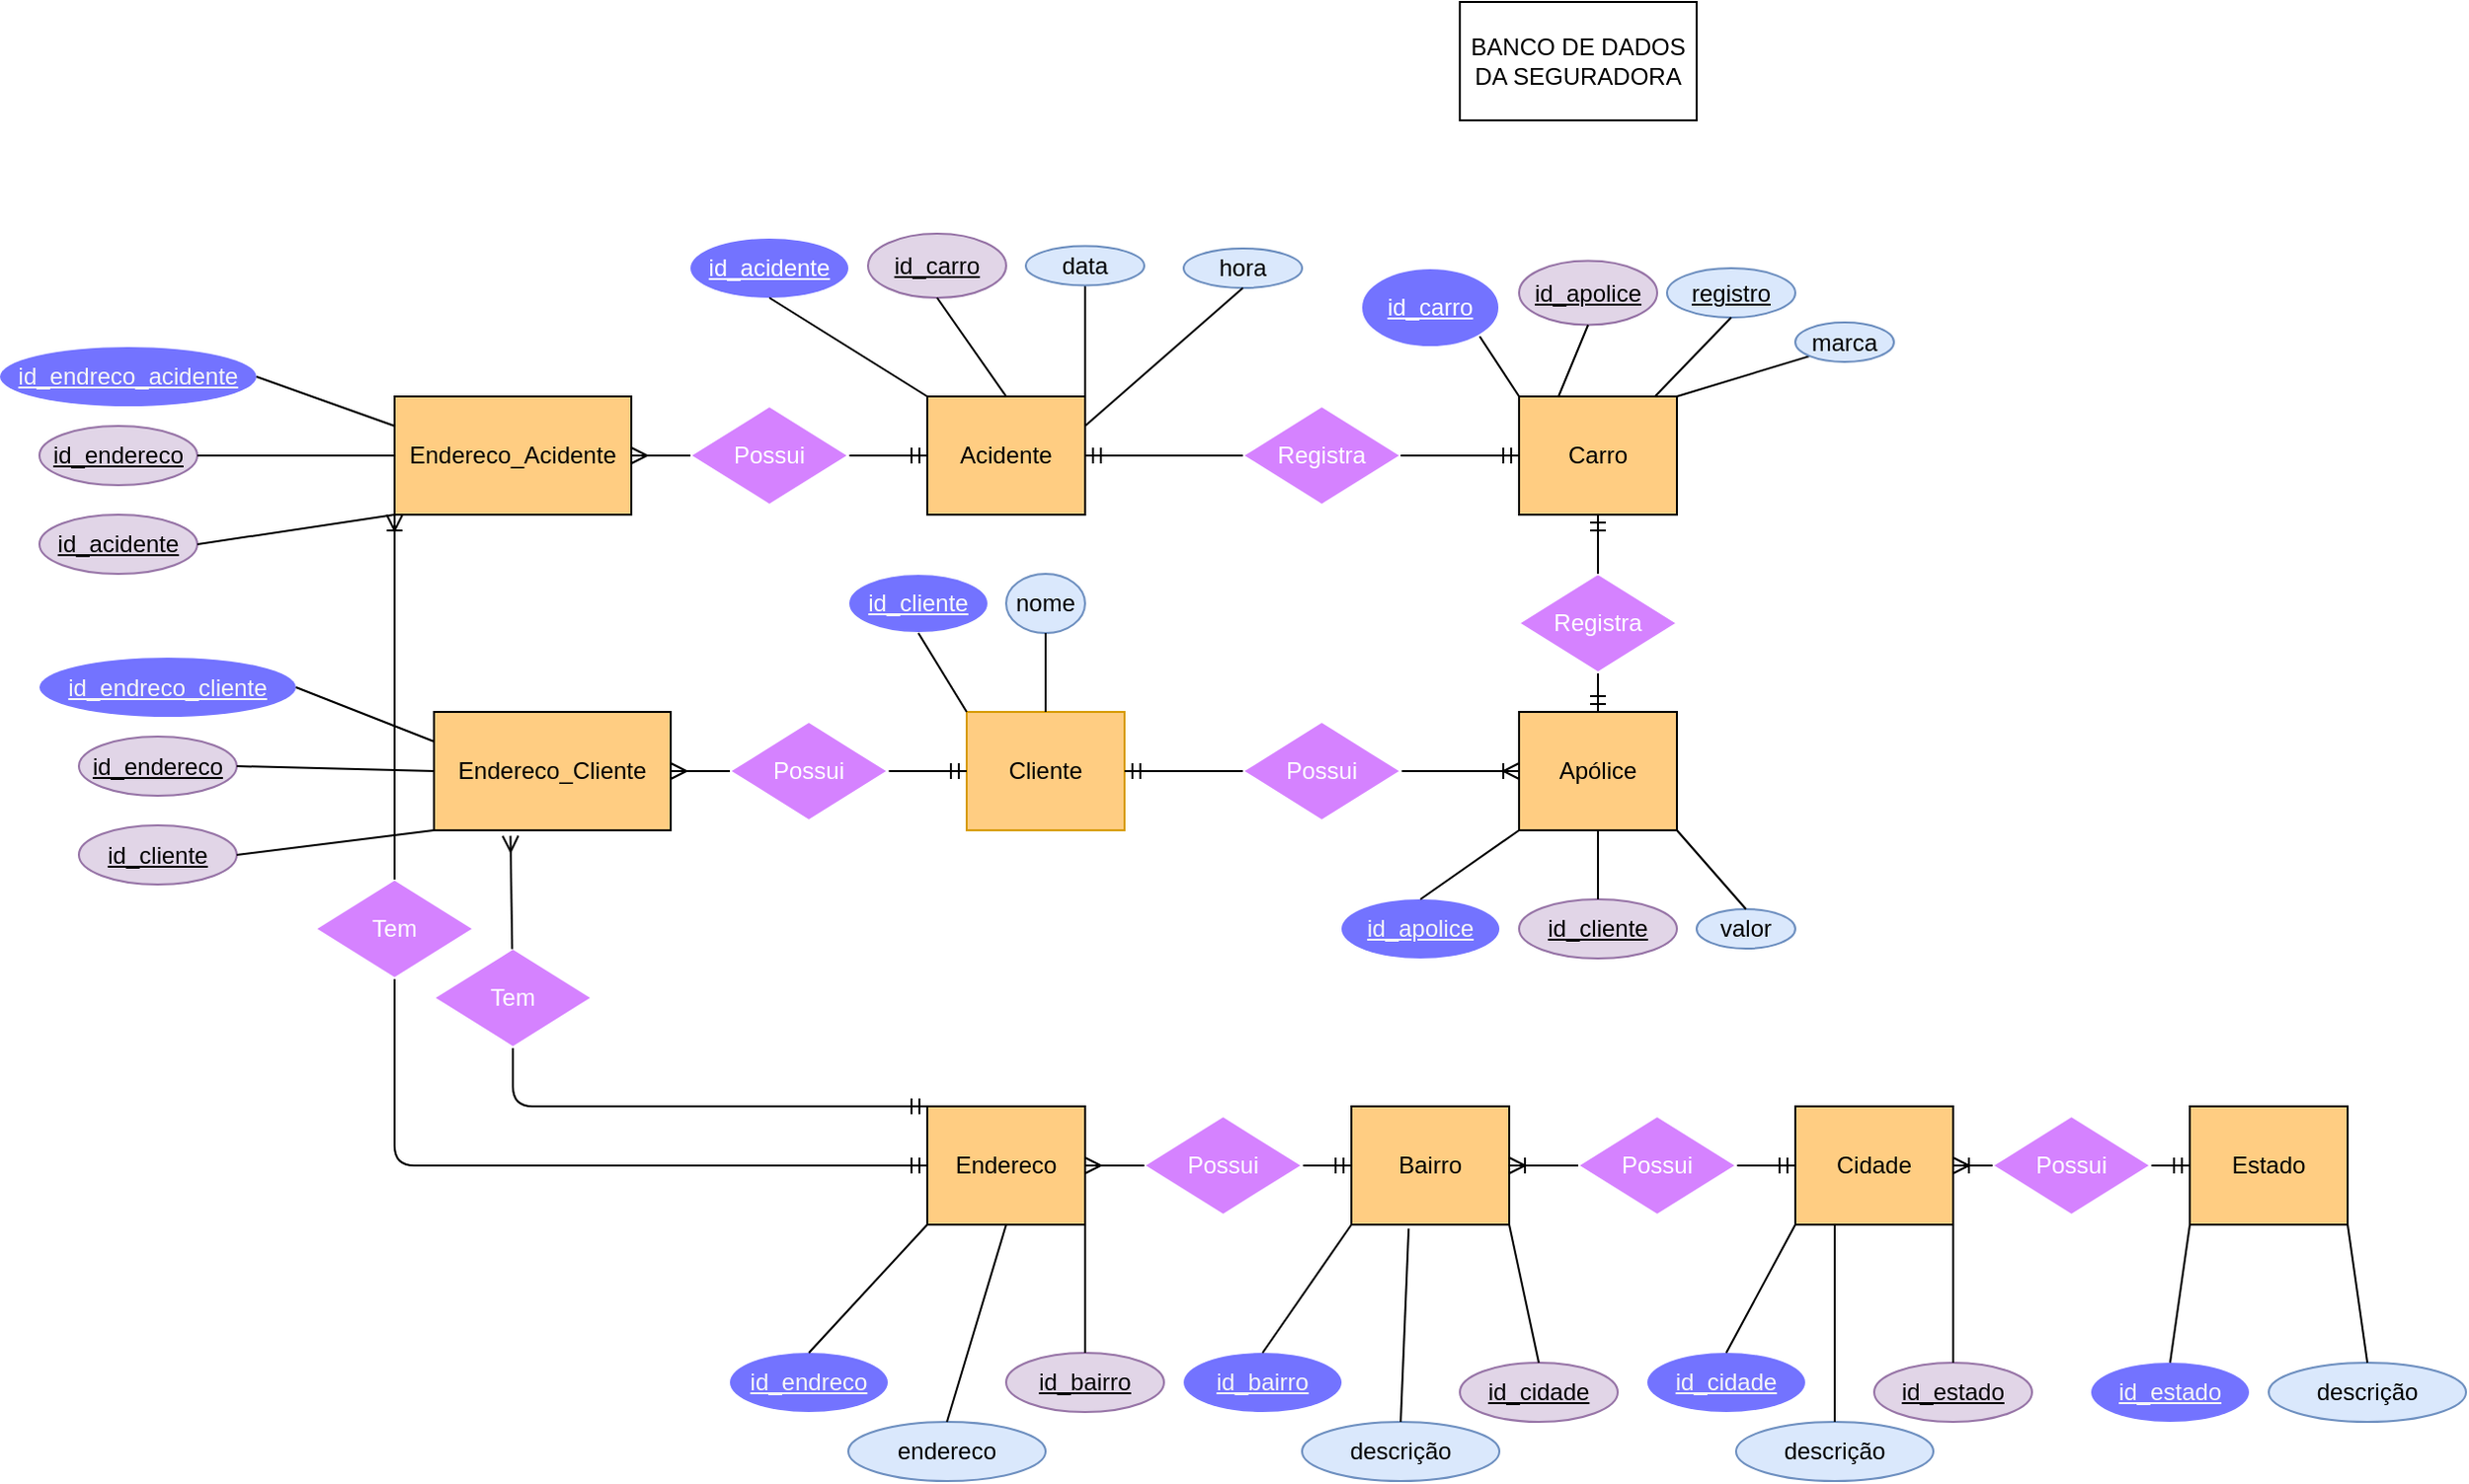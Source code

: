 <mxfile version="13.4.9" type="device"><diagram id="R2lEEEUBdFMjLlhIrx00" name="Page-1"><mxGraphModel dx="1796" dy="575" grid="1" gridSize="10" guides="1" tooltips="1" connect="1" arrows="1" fold="1" page="1" pageScale="1" pageWidth="850" pageHeight="1100" math="0" shadow="0" extFonts="Permanent Marker^https://fonts.googleapis.com/css?family=Permanent+Marker"><root><mxCell id="0"/><mxCell id="1" parent="0"/><mxCell id="2" value="BANCO DE DADOS DA SEGURADORA" style="whiteSpace=wrap;html=1;" parent="1" vertex="1"><mxGeometry x="330" width="120" height="60" as="geometry"/></mxCell><mxCell id="dViS6M4_GHYvO1jT6TUT-6" value="Cliente" style="rounded=0;whiteSpace=wrap;html=1;strokeColor=#d79b00;fillColor=#FFCD82;" parent="1" vertex="1"><mxGeometry x="80" y="360" width="80" height="60" as="geometry"/></mxCell><mxCell id="dViS6M4_GHYvO1jT6TUT-8" value="Carro" style="rounded=0;whiteSpace=wrap;html=1;fillColor=#FFCD82;" parent="1" vertex="1"><mxGeometry x="360" y="200" width="80" height="60" as="geometry"/></mxCell><mxCell id="dViS6M4_GHYvO1jT6TUT-9" value="Acidente" style="rounded=0;whiteSpace=wrap;html=1;fillColor=#FFCD82;" parent="1" vertex="1"><mxGeometry x="60" y="200" width="80" height="60" as="geometry"/></mxCell><mxCell id="dViS6M4_GHYvO1jT6TUT-10" value="Apólice" style="rounded=0;whiteSpace=wrap;html=1;fillColor=#FFCD82;" parent="1" vertex="1"><mxGeometry x="360" y="360" width="80" height="60" as="geometry"/></mxCell><mxCell id="dViS6M4_GHYvO1jT6TUT-26" value="" style="endArrow=none;html=1;exitX=0;exitY=0;exitDx=0;exitDy=0;entryX=1;entryY=1;entryDx=0;entryDy=0;" parent="1" source="dViS6M4_GHYvO1jT6TUT-8" target="dViS6M4_GHYvO1jT6TUT-30" edge="1"><mxGeometry width="50" height="50" relative="1" as="geometry"><mxPoint x="380" y="190" as="sourcePoint"/><mxPoint x="360" y="160" as="targetPoint"/></mxGeometry></mxCell><mxCell id="dViS6M4_GHYvO1jT6TUT-27" value="" style="endArrow=none;html=1;exitX=1;exitY=0;exitDx=0;exitDy=0;entryX=0;entryY=1;entryDx=0;entryDy=0;" parent="1" source="dViS6M4_GHYvO1jT6TUT-8" target="dViS6M4_GHYvO1jT6TUT-32" edge="1"><mxGeometry width="50" height="50" relative="1" as="geometry"><mxPoint x="410" y="180" as="sourcePoint"/><mxPoint x="400" y="160" as="targetPoint"/></mxGeometry></mxCell><mxCell id="dViS6M4_GHYvO1jT6TUT-30" value="id_carro" style="ellipse;whiteSpace=wrap;html=1;fontColor=#FFFFFF;strokeColor=#FFFFFF;fontStyle=4;strokeWidth=1;align=center;fillColor=#7373FF;" parent="1" vertex="1"><mxGeometry x="280" y="135" width="70" height="40" as="geometry"/></mxCell><mxCell id="dViS6M4_GHYvO1jT6TUT-32" value="marca" style="ellipse;whiteSpace=wrap;html=1;fillColor=#dae8fc;strokeColor=#6c8ebf;" parent="1" vertex="1"><mxGeometry x="500" y="162.5" width="50" height="20" as="geometry"/></mxCell><mxCell id="dViS6M4_GHYvO1jT6TUT-33" value="id_cliente" style="ellipse;whiteSpace=wrap;html=1;align=center;fontStyle=4;strokeColor=#FEFFFC;fontColor=#FAFAFA;fillColor=#7373FF;" parent="1" vertex="1"><mxGeometry x="20" y="290" width="71" height="30" as="geometry"/></mxCell><mxCell id="dViS6M4_GHYvO1jT6TUT-35" value="nome" style="ellipse;whiteSpace=wrap;html=1;strokeColor=#6c8ebf;fillColor=#dae8fc;" parent="1" vertex="1"><mxGeometry x="100" y="290" width="40" height="30" as="geometry"/></mxCell><mxCell id="dViS6M4_GHYvO1jT6TUT-36" value="" style="endArrow=none;html=1;entryX=0;entryY=0;entryDx=0;entryDy=0;exitX=0.5;exitY=1;exitDx=0;exitDy=0;" parent="1" source="dViS6M4_GHYvO1jT6TUT-33" target="dViS6M4_GHYvO1jT6TUT-6" edge="1"><mxGeometry width="50" height="50" relative="1" as="geometry"><mxPoint x="150" y="400" as="sourcePoint"/><mxPoint x="200" y="350" as="targetPoint"/></mxGeometry></mxCell><mxCell id="dViS6M4_GHYvO1jT6TUT-37" value="" style="endArrow=none;html=1;entryX=0.5;entryY=0;entryDx=0;entryDy=0;exitX=0.5;exitY=1;exitDx=0;exitDy=0;" parent="1" source="dViS6M4_GHYvO1jT6TUT-35" target="dViS6M4_GHYvO1jT6TUT-6" edge="1"><mxGeometry width="50" height="50" relative="1" as="geometry"><mxPoint x="160" y="180" as="sourcePoint"/><mxPoint x="160" y="200" as="targetPoint"/></mxGeometry></mxCell><mxCell id="dViS6M4_GHYvO1jT6TUT-39" value="id_acidente" style="ellipse;whiteSpace=wrap;html=1;fontColor=#FFFFFF;fontStyle=4;fillColor=#7373FF;strokeColor=none;" parent="1" vertex="1"><mxGeometry x="-60" y="120" width="80" height="30" as="geometry"/></mxCell><mxCell id="dViS6M4_GHYvO1jT6TUT-40" value="id_apolice" style="ellipse;whiteSpace=wrap;html=1;fontColor=#F7F7F7;fontStyle=4;fillColor=#7373FF;strokeColor=none;" parent="1" vertex="1"><mxGeometry x="270" y="455" width="80" height="30" as="geometry"/></mxCell><mxCell id="dViS6M4_GHYvO1jT6TUT-41" value="valor" style="ellipse;whiteSpace=wrap;html=1;fillColor=#dae8fc;strokeColor=#6c8ebf;" parent="1" vertex="1"><mxGeometry x="450" y="460" width="50" height="20" as="geometry"/></mxCell><mxCell id="dViS6M4_GHYvO1jT6TUT-45" value="" style="endArrow=none;html=1;entryX=0.5;entryY=1;entryDx=0;entryDy=0;exitX=0;exitY=0;exitDx=0;exitDy=0;" parent="1" source="dViS6M4_GHYvO1jT6TUT-9" target="dViS6M4_GHYvO1jT6TUT-39" edge="1"><mxGeometry width="50" height="50" relative="1" as="geometry"><mxPoint x="610" y="200" as="sourcePoint"/><mxPoint x="660" y="150" as="targetPoint"/></mxGeometry></mxCell><mxCell id="dViS6M4_GHYvO1jT6TUT-55" value="" style="endArrow=none;html=1;exitX=0.5;exitY=0;exitDx=0;exitDy=0;entryX=1;entryY=1;entryDx=0;entryDy=0;" parent="1" source="dViS6M4_GHYvO1jT6TUT-41" target="dViS6M4_GHYvO1jT6TUT-10" edge="1"><mxGeometry width="50" height="50" relative="1" as="geometry"><mxPoint x="320" y="392.5" as="sourcePoint"/><mxPoint x="350" y="400" as="targetPoint"/></mxGeometry></mxCell><mxCell id="dViS6M4_GHYvO1jT6TUT-56" value="" style="endArrow=none;html=1;exitX=0.5;exitY=0;exitDx=0;exitDy=0;entryX=0;entryY=1;entryDx=0;entryDy=0;" parent="1" source="dViS6M4_GHYvO1jT6TUT-40" target="dViS6M4_GHYvO1jT6TUT-10" edge="1"><mxGeometry width="50" height="50" relative="1" as="geometry"><mxPoint x="330" y="395" as="sourcePoint"/><mxPoint x="370" y="400" as="targetPoint"/></mxGeometry></mxCell><mxCell id="dViS6M4_GHYvO1jT6TUT-58" style="edgeStyle=orthogonalEdgeStyle;rounded=0;orthogonalLoop=1;jettySize=auto;html=1;exitX=0.5;exitY=1;exitDx=0;exitDy=0;" parent="1" source="dViS6M4_GHYvO1jT6TUT-6" target="dViS6M4_GHYvO1jT6TUT-6" edge="1"><mxGeometry relative="1" as="geometry"/></mxCell><mxCell id="dViS6M4_GHYvO1jT6TUT-92" value="" style="endArrow=none;html=1;rounded=0;exitX=1;exitY=0;exitDx=0;exitDy=0;entryX=0.5;entryY=1;entryDx=0;entryDy=0;" parent="1" source="dViS6M4_GHYvO1jT6TUT-9" target="_7cLf8zHAJdPr6yuYtIL-32" edge="1"><mxGeometry relative="1" as="geometry"><mxPoint x="650" y="210" as="sourcePoint"/><mxPoint x="710" y="160" as="targetPoint"/></mxGeometry></mxCell><mxCell id="dViS6M4_GHYvO1jT6TUT-104" style="edgeStyle=orthogonalEdgeStyle;rounded=0;orthogonalLoop=1;jettySize=auto;html=1;exitX=0.5;exitY=1;exitDx=0;exitDy=0;" parent="1" edge="1"><mxGeometry relative="1" as="geometry"><mxPoint x="280" y="230" as="sourcePoint"/><mxPoint x="280" y="230" as="targetPoint"/></mxGeometry></mxCell><mxCell id="dViS6M4_GHYvO1jT6TUT-115" value="" style="fontSize=12;html=1;endArrow=ERmandOne;startArrow=none;strokeColor=#000000;exitX=0.5;exitY=1;exitDx=0;exitDy=0;endFill=0;startFill=0;" parent="1" source="_7cLf8zHAJdPr6yuYtIL-47" edge="1"><mxGeometry width="100" height="100" relative="1" as="geometry"><mxPoint x="399.66" y="300" as="sourcePoint"/><mxPoint x="400" y="360" as="targetPoint"/></mxGeometry></mxCell><mxCell id="EmHSTRKjR6Z4QCCMzrPp-5" value="" style="edgeStyle=orthogonalEdgeStyle;fontSize=12;html=1;endArrow=ERoneToMany;startArrow=none;entryX=0;entryY=0.5;entryDx=0;entryDy=0;exitX=1;exitY=0.5;exitDx=0;exitDy=0;endFill=0;startFill=0;" parent="1" source="_7cLf8zHAJdPr6yuYtIL-45" target="dViS6M4_GHYvO1jT6TUT-10" edge="1"><mxGeometry width="100" height="100" relative="1" as="geometry"><mxPoint x="150" y="290" as="sourcePoint"/><mxPoint x="230" y="410" as="targetPoint"/><Array as="points"/></mxGeometry></mxCell><mxCell id="_7cLf8zHAJdPr6yuYtIL-2" value="registro" style="ellipse;whiteSpace=wrap;html=1;fontStyle=4;fillColor=#dae8fc;strokeColor=#6c8ebf;" parent="1" vertex="1"><mxGeometry x="435" y="135" width="65" height="25" as="geometry"/></mxCell><mxCell id="_7cLf8zHAJdPr6yuYtIL-3" value="" style="endArrow=none;html=1;entryX=0.5;entryY=1;entryDx=0;entryDy=0;" parent="1" source="dViS6M4_GHYvO1jT6TUT-8" target="_7cLf8zHAJdPr6yuYtIL-2" edge="1"><mxGeometry width="50" height="50" relative="1" as="geometry"><mxPoint x="410" y="210" as="sourcePoint"/><mxPoint x="410" y="170" as="targetPoint"/></mxGeometry></mxCell><mxCell id="_7cLf8zHAJdPr6yuYtIL-30" value="hora" style="ellipse;whiteSpace=wrap;html=1;strokeColor=#6c8ebf;fillColor=#dae8fc;" parent="1" vertex="1"><mxGeometry x="190" y="125" width="60" height="20" as="geometry"/></mxCell><mxCell id="_7cLf8zHAJdPr6yuYtIL-31" value="" style="endArrow=none;html=1;rounded=0;exitX=1;exitY=0.25;exitDx=0;exitDy=0;entryX=0.5;entryY=1;entryDx=0;entryDy=0;" parent="1" source="dViS6M4_GHYvO1jT6TUT-9" target="_7cLf8zHAJdPr6yuYtIL-30" edge="1"><mxGeometry relative="1" as="geometry"><mxPoint x="650" y="210" as="sourcePoint"/><mxPoint x="650" y="170" as="targetPoint"/></mxGeometry></mxCell><mxCell id="_7cLf8zHAJdPr6yuYtIL-32" value="data" style="ellipse;whiteSpace=wrap;html=1;strokeColor=#6c8ebf;fillColor=#dae8fc;" parent="1" vertex="1"><mxGeometry x="110" y="123.75" width="60" height="20" as="geometry"/></mxCell><mxCell id="_7cLf8zHAJdPr6yuYtIL-41" value="&lt;font color=&quot;#ffffff&quot;&gt;Registra&lt;/font&gt;" style="rhombus;whiteSpace=wrap;html=1;strokeColor=#FFFFFF;strokeWidth=1;align=center;fillColor=#D582FF;" parent="1" vertex="1"><mxGeometry x="220" y="205" width="80" height="50" as="geometry"/></mxCell><mxCell id="_7cLf8zHAJdPr6yuYtIL-45" value="&lt;font color=&quot;#ffffff&quot;&gt;Possui&lt;/font&gt;" style="rhombus;whiteSpace=wrap;html=1;strokeColor=#FFFFFF;strokeWidth=1;align=center;fillColor=#D582FF;" parent="1" vertex="1"><mxGeometry x="220" y="365" width="80" height="50" as="geometry"/></mxCell><mxCell id="_7cLf8zHAJdPr6yuYtIL-46" value="" style="edgeStyle=orthogonalEdgeStyle;fontSize=12;html=1;endArrow=none;startArrow=ERmandOne;entryX=0;entryY=0.5;entryDx=0;entryDy=0;exitX=1;exitY=0.5;exitDx=0;exitDy=0;endFill=0;" parent="1" source="dViS6M4_GHYvO1jT6TUT-6" target="_7cLf8zHAJdPr6yuYtIL-45" edge="1"><mxGeometry width="100" height="100" relative="1" as="geometry"><mxPoint x="160" y="260" as="sourcePoint"/><mxPoint x="360" y="390" as="targetPoint"/><Array as="points"/></mxGeometry></mxCell><mxCell id="_7cLf8zHAJdPr6yuYtIL-47" value="&lt;font color=&quot;#ffffff&quot;&gt;Registra&lt;/font&gt;" style="rhombus;whiteSpace=wrap;html=1;strokeColor=#FFFFFF;strokeWidth=1;align=center;fillColor=#D582FF;" parent="1" vertex="1"><mxGeometry x="360" y="290" width="80" height="50" as="geometry"/></mxCell><mxCell id="_7cLf8zHAJdPr6yuYtIL-50" value="" style="fontSize=12;html=1;endArrow=none;startArrow=ERmandOne;strokeColor=#000000;exitX=0.5;exitY=1;exitDx=0;exitDy=0;endFill=0;" parent="1" source="dViS6M4_GHYvO1jT6TUT-8" target="_7cLf8zHAJdPr6yuYtIL-47" edge="1"><mxGeometry width="100" height="100" relative="1" as="geometry"><mxPoint x="400" y="260" as="sourcePoint"/><mxPoint x="400" y="360" as="targetPoint"/></mxGeometry></mxCell><mxCell id="_7cLf8zHAJdPr6yuYtIL-51" value="id_cliente" style="ellipse;whiteSpace=wrap;html=1;fontStyle=4;strokeColor=#9673a6;fillColor=#e1d5e7;" parent="1" vertex="1"><mxGeometry x="360" y="455" width="80" height="30" as="geometry"/></mxCell><mxCell id="_7cLf8zHAJdPr6yuYtIL-52" value="" style="endArrow=none;html=1;exitX=0.5;exitY=0;exitDx=0;exitDy=0;entryX=0.5;entryY=1;entryDx=0;entryDy=0;" parent="1" source="_7cLf8zHAJdPr6yuYtIL-51" target="dViS6M4_GHYvO1jT6TUT-10" edge="1"><mxGeometry width="50" height="50" relative="1" as="geometry"><mxPoint x="320" y="465" as="sourcePoint"/><mxPoint x="370" y="430" as="targetPoint"/></mxGeometry></mxCell><mxCell id="_7cLf8zHAJdPr6yuYtIL-64" value="id_apolice" style="ellipse;whiteSpace=wrap;html=1;strokeColor=#9673a6;fontStyle=4;strokeWidth=1;align=center;fillColor=#e1d5e7;" parent="1" vertex="1"><mxGeometry x="360" y="131.25" width="70" height="32.5" as="geometry"/></mxCell><mxCell id="_7cLf8zHAJdPr6yuYtIL-65" value="" style="endArrow=none;html=1;exitX=0.25;exitY=0;exitDx=0;exitDy=0;entryX=0.5;entryY=1;entryDx=0;entryDy=0;" parent="1" source="dViS6M4_GHYvO1jT6TUT-8" target="_7cLf8zHAJdPr6yuYtIL-64" edge="1"><mxGeometry width="50" height="50" relative="1" as="geometry"><mxPoint x="370" y="210" as="sourcePoint"/><mxPoint x="320" y="190" as="targetPoint"/></mxGeometry></mxCell><mxCell id="_7cLf8zHAJdPr6yuYtIL-67" value="id_carro" style="ellipse;whiteSpace=wrap;html=1;strokeColor=#9673a6;fontStyle=4;strokeWidth=1;align=center;fillColor=#e1d5e7;" parent="1" vertex="1"><mxGeometry x="30" y="117.5" width="70" height="32.5" as="geometry"/></mxCell><mxCell id="_7cLf8zHAJdPr6yuYtIL-68" value="" style="endArrow=none;html=1;rounded=0;exitX=0.5;exitY=0;exitDx=0;exitDy=0;entryX=0.5;entryY=1;entryDx=0;entryDy=0;" parent="1" source="dViS6M4_GHYvO1jT6TUT-9" target="_7cLf8zHAJdPr6yuYtIL-67" edge="1"><mxGeometry relative="1" as="geometry"><mxPoint x="670" y="210" as="sourcePoint"/><mxPoint x="710" y="140" as="targetPoint"/></mxGeometry></mxCell><mxCell id="_7cLf8zHAJdPr6yuYtIL-69" value="Cidade" style="rounded=0;whiteSpace=wrap;html=1;fillColor=#FFCD82;" parent="1" vertex="1"><mxGeometry x="500" y="560" width="80" height="60" as="geometry"/></mxCell><mxCell id="_7cLf8zHAJdPr6yuYtIL-70" value="Bairro" style="rounded=0;whiteSpace=wrap;html=1;fillColor=#FFCD82;" parent="1" vertex="1"><mxGeometry x="275" y="560" width="80" height="60" as="geometry"/></mxCell><mxCell id="_7cLf8zHAJdPr6yuYtIL-71" value="Estado" style="rounded=0;whiteSpace=wrap;html=1;fillColor=#FFCD82;" parent="1" vertex="1"><mxGeometry x="700" y="560" width="80" height="60" as="geometry"/></mxCell><mxCell id="_7cLf8zHAJdPr6yuYtIL-73" value="" style="fontSize=12;html=1;endArrow=none;startArrow=ERmandOne;strokeColor=#000000;exitX=0;exitY=0.5;exitDx=0;exitDy=0;endFill=0;entryX=1;entryY=0.5;entryDx=0;entryDy=0;" parent="1" source="dViS6M4_GHYvO1jT6TUT-8" target="_7cLf8zHAJdPr6yuYtIL-41" edge="1"><mxGeometry width="100" height="100" relative="1" as="geometry"><mxPoint x="410" y="270" as="sourcePoint"/><mxPoint x="410" y="300" as="targetPoint"/></mxGeometry></mxCell><mxCell id="_7cLf8zHAJdPr6yuYtIL-74" value="" style="edgeStyle=orthogonalEdgeStyle;fontSize=12;html=1;endArrow=none;startArrow=ERmandOne;entryX=0;entryY=0.5;entryDx=0;entryDy=0;exitX=1;exitY=0.5;exitDx=0;exitDy=0;endFill=0;" parent="1" source="dViS6M4_GHYvO1jT6TUT-9" target="_7cLf8zHAJdPr6yuYtIL-41" edge="1"><mxGeometry width="100" height="100" relative="1" as="geometry"><mxPoint x="150" y="229.5" as="sourcePoint"/><mxPoint x="210" y="229.5" as="targetPoint"/><Array as="points"/></mxGeometry></mxCell><mxCell id="_7cLf8zHAJdPr6yuYtIL-75" value="Endereco" style="rounded=0;whiteSpace=wrap;html=1;fillColor=#FFCD82;" parent="1" vertex="1"><mxGeometry x="60" y="560" width="80" height="60" as="geometry"/></mxCell><mxCell id="_7cLf8zHAJdPr6yuYtIL-77" value="" style="edgeStyle=orthogonalEdgeStyle;fontSize=12;html=1;endArrow=ERmandOne;startArrow=none;entryX=0;entryY=0.5;entryDx=0;entryDy=0;exitX=1;exitY=0.5;exitDx=0;exitDy=0;endFill=0;startFill=0;" parent="1" source="_7cLf8zHAJdPr6yuYtIL-78" target="_7cLf8zHAJdPr6yuYtIL-70" edge="1"><mxGeometry width="100" height="100" relative="1" as="geometry"><mxPoint x="100" y="425" as="sourcePoint"/><mxPoint x="310" y="525" as="targetPoint"/><Array as="points"/></mxGeometry></mxCell><mxCell id="_7cLf8zHAJdPr6yuYtIL-78" value="&lt;font color=&quot;#ffffff&quot;&gt;Possui&lt;/font&gt;" style="rhombus;whiteSpace=wrap;html=1;strokeColor=#FFFFFF;strokeWidth=1;align=center;fillColor=#D582FF;" parent="1" vertex="1"><mxGeometry x="170" y="565" width="80" height="50" as="geometry"/></mxCell><mxCell id="_7cLf8zHAJdPr6yuYtIL-79" value="" style="edgeStyle=orthogonalEdgeStyle;fontSize=12;html=1;endArrow=none;startArrow=ERmany;entryX=0;entryY=0.5;entryDx=0;entryDy=0;exitX=1;exitY=0.5;exitDx=0;exitDy=0;endFill=0;startFill=0;" parent="1" source="_7cLf8zHAJdPr6yuYtIL-75" target="_7cLf8zHAJdPr6yuYtIL-78" edge="1"><mxGeometry width="100" height="100" relative="1" as="geometry"><mxPoint x="110" y="525" as="sourcePoint"/><mxPoint x="310" y="525" as="targetPoint"/><Array as="points"/></mxGeometry></mxCell><mxCell id="_7cLf8zHAJdPr6yuYtIL-80" value="" style="edgeStyle=orthogonalEdgeStyle;fontSize=12;html=1;endArrow=ERmandOne;startArrow=none;entryX=0;entryY=0.5;entryDx=0;entryDy=0;exitX=1;exitY=0.5;exitDx=0;exitDy=0;endFill=0;startFill=0;" parent="1" source="_7cLf8zHAJdPr6yuYtIL-81" target="_7cLf8zHAJdPr6yuYtIL-69" edge="1"><mxGeometry width="100" height="100" relative="1" as="geometry"><mxPoint x="310" y="425" as="sourcePoint"/><mxPoint x="485" y="590" as="targetPoint"/><Array as="points"/></mxGeometry></mxCell><mxCell id="_7cLf8zHAJdPr6yuYtIL-81" value="&lt;font color=&quot;#ffffff&quot;&gt;Possui&lt;/font&gt;" style="rhombus;whiteSpace=wrap;html=1;strokeColor=#FFFFFF;strokeWidth=1;align=center;fillColor=#D582FF;" parent="1" vertex="1"><mxGeometry x="390" y="565" width="80" height="50" as="geometry"/></mxCell><mxCell id="_7cLf8zHAJdPr6yuYtIL-82" value="" style="edgeStyle=orthogonalEdgeStyle;fontSize=12;html=1;endArrow=none;startArrow=ERoneToMany;entryX=0;entryY=0.5;entryDx=0;entryDy=0;endFill=0;exitX=1;exitY=0.5;exitDx=0;exitDy=0;startFill=0;" parent="1" source="_7cLf8zHAJdPr6yuYtIL-70" target="_7cLf8zHAJdPr6yuYtIL-81" edge="1"><mxGeometry width="100" height="100" relative="1" as="geometry"><mxPoint x="350" y="590" as="sourcePoint"/><mxPoint x="520" y="525" as="targetPoint"/><Array as="points"/></mxGeometry></mxCell><mxCell id="_7cLf8zHAJdPr6yuYtIL-83" value="" style="edgeStyle=orthogonalEdgeStyle;fontSize=12;html=1;endArrow=ERmandOne;startArrow=none;entryX=0;entryY=0.5;entryDx=0;entryDy=0;exitX=1;exitY=0.5;exitDx=0;exitDy=0;endFill=0;startFill=0;" parent="1" source="_7cLf8zHAJdPr6yuYtIL-84" target="_7cLf8zHAJdPr6yuYtIL-71" edge="1"><mxGeometry width="100" height="100" relative="1" as="geometry"><mxPoint x="530" y="345" as="sourcePoint"/><mxPoint x="705" y="510" as="targetPoint"/><Array as="points"/></mxGeometry></mxCell><mxCell id="_7cLf8zHAJdPr6yuYtIL-84" value="&lt;font color=&quot;#ffffff&quot;&gt;Possui&lt;/font&gt;" style="rhombus;whiteSpace=wrap;html=1;strokeColor=#FFFFFF;strokeWidth=1;align=center;fillColor=#D582FF;" parent="1" vertex="1"><mxGeometry x="600" y="565" width="80" height="50" as="geometry"/></mxCell><mxCell id="_7cLf8zHAJdPr6yuYtIL-85" value="" style="edgeStyle=orthogonalEdgeStyle;fontSize=12;html=1;endArrow=none;startArrow=ERoneToMany;entryX=0;entryY=0.5;entryDx=0;entryDy=0;exitX=1;exitY=0.5;exitDx=0;exitDy=0;endFill=0;startFill=0;" parent="1" source="_7cLf8zHAJdPr6yuYtIL-69" target="_7cLf8zHAJdPr6yuYtIL-84" edge="1"><mxGeometry width="100" height="100" relative="1" as="geometry"><mxPoint x="570" y="510" as="sourcePoint"/><mxPoint x="740" y="445" as="targetPoint"/><Array as="points"/></mxGeometry></mxCell><mxCell id="_7cLf8zHAJdPr6yuYtIL-86" value="id_endreco" style="ellipse;whiteSpace=wrap;html=1;fontColor=#F7F7F7;fontStyle=4;fillColor=#7373FF;strokeColor=none;" parent="1" vertex="1"><mxGeometry x="-40" y="685" width="80" height="30" as="geometry"/></mxCell><mxCell id="_7cLf8zHAJdPr6yuYtIL-87" value="" style="endArrow=none;html=1;exitX=0.5;exitY=0;exitDx=0;exitDy=0;entryX=0;entryY=1;entryDx=0;entryDy=0;" parent="1" source="_7cLf8zHAJdPr6yuYtIL-86" target="_7cLf8zHAJdPr6yuYtIL-75" edge="1"><mxGeometry width="50" height="50" relative="1" as="geometry"><mxPoint x="80" y="605" as="sourcePoint"/><mxPoint x="110" y="630" as="targetPoint"/></mxGeometry></mxCell><mxCell id="_7cLf8zHAJdPr6yuYtIL-88" value="id_estado" style="ellipse;whiteSpace=wrap;html=1;fontColor=#F7F7F7;fontStyle=4;fillColor=#7373FF;strokeColor=none;" parent="1" vertex="1"><mxGeometry x="650" y="690" width="80" height="30" as="geometry"/></mxCell><mxCell id="_7cLf8zHAJdPr6yuYtIL-89" value="" style="endArrow=none;html=1;exitX=0.5;exitY=0;exitDx=0;exitDy=0;entryX=0;entryY=1;entryDx=0;entryDy=0;" parent="1" source="_7cLf8zHAJdPr6yuYtIL-88" target="_7cLf8zHAJdPr6yuYtIL-71" edge="1"><mxGeometry width="50" height="50" relative="1" as="geometry"><mxPoint x="710" y="615" as="sourcePoint"/><mxPoint x="740" y="640" as="targetPoint"/></mxGeometry></mxCell><mxCell id="_7cLf8zHAJdPr6yuYtIL-90" value="id_cidade" style="ellipse;whiteSpace=wrap;html=1;fontColor=#F7F7F7;fontStyle=4;fillColor=#7373FF;strokeColor=none;" parent="1" vertex="1"><mxGeometry x="425" y="685" width="80" height="30" as="geometry"/></mxCell><mxCell id="_7cLf8zHAJdPr6yuYtIL-91" value="" style="endArrow=none;html=1;exitX=0.5;exitY=0;exitDx=0;exitDy=0;entryX=0;entryY=1;entryDx=0;entryDy=0;" parent="1" source="_7cLf8zHAJdPr6yuYtIL-90" target="_7cLf8zHAJdPr6yuYtIL-69" edge="1"><mxGeometry width="50" height="50" relative="1" as="geometry"><mxPoint x="100" y="625" as="sourcePoint"/><mxPoint x="130" y="650" as="targetPoint"/></mxGeometry></mxCell><mxCell id="_7cLf8zHAJdPr6yuYtIL-92" value="id_bairro" style="ellipse;whiteSpace=wrap;html=1;fontColor=#F7F7F7;fontStyle=4;fillColor=#7373FF;strokeColor=none;" parent="1" vertex="1"><mxGeometry x="190" y="685" width="80" height="30" as="geometry"/></mxCell><mxCell id="_7cLf8zHAJdPr6yuYtIL-93" value="" style="endArrow=none;html=1;exitX=0.5;exitY=0;exitDx=0;exitDy=0;entryX=0;entryY=1;entryDx=0;entryDy=0;" parent="1" source="_7cLf8zHAJdPr6yuYtIL-92" target="_7cLf8zHAJdPr6yuYtIL-70" edge="1"><mxGeometry width="50" height="50" relative="1" as="geometry"><mxPoint x="110" y="635" as="sourcePoint"/><mxPoint x="140" y="660" as="targetPoint"/></mxGeometry></mxCell><mxCell id="_7cLf8zHAJdPr6yuYtIL-94" value="id_estado" style="ellipse;whiteSpace=wrap;html=1;fontStyle=4;strokeColor=#9673a6;fillColor=#e1d5e7;" parent="1" vertex="1"><mxGeometry x="540" y="690" width="80" height="30" as="geometry"/></mxCell><mxCell id="_7cLf8zHAJdPr6yuYtIL-95" value="" style="endArrow=none;html=1;exitX=0.5;exitY=0;exitDx=0;exitDy=0;entryX=1;entryY=1;entryDx=0;entryDy=0;" parent="1" source="_7cLf8zHAJdPr6yuYtIL-94" target="_7cLf8zHAJdPr6yuYtIL-69" edge="1"><mxGeometry width="50" height="50" relative="1" as="geometry"><mxPoint x="480" y="705" as="sourcePoint"/><mxPoint x="560" y="660" as="targetPoint"/></mxGeometry></mxCell><mxCell id="_7cLf8zHAJdPr6yuYtIL-96" value="descrição" style="ellipse;whiteSpace=wrap;html=1;fillColor=#dae8fc;strokeColor=#6c8ebf;" parent="1" vertex="1"><mxGeometry x="740" y="690" width="100" height="30" as="geometry"/></mxCell><mxCell id="_7cLf8zHAJdPr6yuYtIL-97" value="" style="endArrow=none;html=1;exitX=0.5;exitY=0;exitDx=0;exitDy=0;entryX=1;entryY=1;entryDx=0;entryDy=0;" parent="1" source="_7cLf8zHAJdPr6yuYtIL-96" target="_7cLf8zHAJdPr6yuYtIL-71" edge="1"><mxGeometry width="50" height="50" relative="1" as="geometry"><mxPoint x="600" y="622.5" as="sourcePoint"/><mxPoint x="720" y="650" as="targetPoint"/></mxGeometry></mxCell><mxCell id="_7cLf8zHAJdPr6yuYtIL-98" value="id_bairro" style="ellipse;whiteSpace=wrap;html=1;fontStyle=4;strokeColor=#9673a6;fillColor=#e1d5e7;" parent="1" vertex="1"><mxGeometry x="100" y="685" width="80" height="30" as="geometry"/></mxCell><mxCell id="_7cLf8zHAJdPr6yuYtIL-99" value="" style="endArrow=none;html=1;exitX=0.5;exitY=0;exitDx=0;exitDy=0;entryX=1;entryY=1;entryDx=0;entryDy=0;" parent="1" source="_7cLf8zHAJdPr6yuYtIL-98" target="_7cLf8zHAJdPr6yuYtIL-75" edge="1"><mxGeometry width="50" height="50" relative="1" as="geometry"><mxPoint x="20" y="705" as="sourcePoint"/><mxPoint x="60" y="620" as="targetPoint"/></mxGeometry></mxCell><mxCell id="_7cLf8zHAJdPr6yuYtIL-100" value="id_cidade" style="ellipse;whiteSpace=wrap;html=1;fontStyle=4;strokeColor=#9673a6;fillColor=#e1d5e7;" parent="1" vertex="1"><mxGeometry x="330" y="690" width="80" height="30" as="geometry"/></mxCell><mxCell id="_7cLf8zHAJdPr6yuYtIL-101" value="" style="endArrow=none;html=1;exitX=0.5;exitY=0;exitDx=0;exitDy=0;entryX=1;entryY=1;entryDx=0;entryDy=0;" parent="1" source="_7cLf8zHAJdPr6yuYtIL-100" target="_7cLf8zHAJdPr6yuYtIL-70" edge="1"><mxGeometry width="50" height="50" relative="1" as="geometry"><mxPoint x="255" y="715" as="sourcePoint"/><mxPoint x="295" y="630" as="targetPoint"/></mxGeometry></mxCell><mxCell id="_7cLf8zHAJdPr6yuYtIL-102" value="descrição" style="ellipse;whiteSpace=wrap;html=1;fillColor=#dae8fc;strokeColor=#6c8ebf;" parent="1" vertex="1"><mxGeometry x="470" y="720" width="100" height="30" as="geometry"/></mxCell><mxCell id="_7cLf8zHAJdPr6yuYtIL-103" value="" style="endArrow=none;html=1;exitX=0.5;exitY=0;exitDx=0;exitDy=0;entryX=0.25;entryY=1;entryDx=0;entryDy=0;" parent="1" source="_7cLf8zHAJdPr6yuYtIL-102" target="_7cLf8zHAJdPr6yuYtIL-69" edge="1"><mxGeometry width="50" height="50" relative="1" as="geometry"><mxPoint x="370" y="657.5" as="sourcePoint"/><mxPoint x="510" y="655" as="targetPoint"/></mxGeometry></mxCell><mxCell id="_7cLf8zHAJdPr6yuYtIL-104" value="descrição" style="ellipse;whiteSpace=wrap;html=1;fillColor=#dae8fc;strokeColor=#6c8ebf;" parent="1" vertex="1"><mxGeometry x="250" y="720" width="100" height="30" as="geometry"/></mxCell><mxCell id="_7cLf8zHAJdPr6yuYtIL-105" value="" style="endArrow=none;html=1;exitX=0.5;exitY=0;exitDx=0;exitDy=0;entryX=0.363;entryY=1.033;entryDx=0;entryDy=0;entryPerimeter=0;" parent="1" source="_7cLf8zHAJdPr6yuYtIL-104" target="_7cLf8zHAJdPr6yuYtIL-70" edge="1"><mxGeometry width="50" height="50" relative="1" as="geometry"><mxPoint x="150" y="677.5" as="sourcePoint"/><mxPoint x="300" y="630" as="targetPoint"/></mxGeometry></mxCell><mxCell id="_7cLf8zHAJdPr6yuYtIL-106" value="endereco" style="ellipse;whiteSpace=wrap;html=1;fillColor=#dae8fc;strokeColor=#6c8ebf;" parent="1" vertex="1"><mxGeometry x="20" y="720" width="100" height="30" as="geometry"/></mxCell><mxCell id="_7cLf8zHAJdPr6yuYtIL-107" value="" style="endArrow=none;html=1;exitX=0.5;exitY=0;exitDx=0;exitDy=0;entryX=0.5;entryY=1;entryDx=0;entryDy=0;" parent="1" source="_7cLf8zHAJdPr6yuYtIL-106" target="_7cLf8zHAJdPr6yuYtIL-75" edge="1"><mxGeometry width="50" height="50" relative="1" as="geometry"><mxPoint x="390" y="677.5" as="sourcePoint"/><mxPoint x="540" y="640" as="targetPoint"/></mxGeometry></mxCell><mxCell id="_7cLf8zHAJdPr6yuYtIL-110" value="Endereco_Acidente" style="rounded=0;whiteSpace=wrap;html=1;fillColor=#FFCD82;" parent="1" vertex="1"><mxGeometry x="-210" y="200" width="120" height="60" as="geometry"/></mxCell><mxCell id="_7cLf8zHAJdPr6yuYtIL-111" value="" style="edgeStyle=orthogonalEdgeStyle;fontSize=12;html=1;endArrow=ERmandOne;startArrow=none;entryX=0;entryY=0.5;entryDx=0;entryDy=0;exitX=1;exitY=0.5;exitDx=0;exitDy=0;endFill=0;startFill=0;" parent="1" source="_7cLf8zHAJdPr6yuYtIL-112" target="dViS6M4_GHYvO1jT6TUT-9" edge="1"><mxGeometry width="100" height="100" relative="1" as="geometry"><mxPoint x="-130" y="70" as="sourcePoint"/><mxPoint x="45" y="235" as="targetPoint"/><Array as="points"/></mxGeometry></mxCell><mxCell id="_7cLf8zHAJdPr6yuYtIL-112" value="&lt;font color=&quot;#ffffff&quot;&gt;Possui&lt;/font&gt;" style="rhombus;whiteSpace=wrap;html=1;strokeColor=#FFFFFF;strokeWidth=1;align=center;fillColor=#D582FF;" parent="1" vertex="1"><mxGeometry x="-60" y="205" width="80" height="50" as="geometry"/></mxCell><mxCell id="_7cLf8zHAJdPr6yuYtIL-113" value="" style="edgeStyle=orthogonalEdgeStyle;fontSize=12;html=1;endArrow=none;startArrow=ERmany;entryX=0;entryY=0.5;entryDx=0;entryDy=0;exitX=1;exitY=0.5;exitDx=0;exitDy=0;endFill=0;startFill=0;" parent="1" source="_7cLf8zHAJdPr6yuYtIL-110" target="_7cLf8zHAJdPr6yuYtIL-112" edge="1"><mxGeometry width="100" height="100" relative="1" as="geometry"><mxPoint x="-120" y="170" as="sourcePoint"/><mxPoint x="80" y="170" as="targetPoint"/><Array as="points"/></mxGeometry></mxCell><mxCell id="_7cLf8zHAJdPr6yuYtIL-114" value="id_endreco_acidente" style="ellipse;whiteSpace=wrap;html=1;fontColor=#F7F7F7;fontStyle=4;fillColor=#7373FF;strokeColor=none;" parent="1" vertex="1"><mxGeometry x="-410" y="175" width="130" height="30" as="geometry"/></mxCell><mxCell id="_7cLf8zHAJdPr6yuYtIL-115" value="" style="endArrow=none;html=1;entryX=0;entryY=0.25;entryDx=0;entryDy=0;exitX=1;exitY=0.5;exitDx=0;exitDy=0;" parent="1" source="_7cLf8zHAJdPr6yuYtIL-114" target="_7cLf8zHAJdPr6yuYtIL-110" edge="1"><mxGeometry width="50" height="50" relative="1" as="geometry"><mxPoint x="-250" y="260" as="sourcePoint"/><mxPoint x="-120" y="275" as="targetPoint"/></mxGeometry></mxCell><mxCell id="_7cLf8zHAJdPr6yuYtIL-116" value="id_endereco" style="ellipse;whiteSpace=wrap;html=1;fontStyle=4;strokeColor=#9673a6;fillColor=#e1d5e7;" parent="1" vertex="1"><mxGeometry x="-390" y="215" width="80" height="30" as="geometry"/></mxCell><mxCell id="_7cLf8zHAJdPr6yuYtIL-117" value="" style="endArrow=none;html=1;exitX=1;exitY=0.5;exitDx=0;exitDy=0;entryX=0;entryY=0.5;entryDx=0;entryDy=0;" parent="1" source="_7cLf8zHAJdPr6yuYtIL-116" target="_7cLf8zHAJdPr6yuYtIL-110" edge="1"><mxGeometry width="50" height="50" relative="1" as="geometry"><mxPoint x="-210" y="350" as="sourcePoint"/><mxPoint x="-170" y="265" as="targetPoint"/></mxGeometry></mxCell><mxCell id="_7cLf8zHAJdPr6yuYtIL-119" value="id_acidente" style="ellipse;whiteSpace=wrap;html=1;fontStyle=4;strokeColor=#9673a6;fillColor=#e1d5e7;" parent="1" vertex="1"><mxGeometry x="-390" y="260" width="80" height="30" as="geometry"/></mxCell><mxCell id="_7cLf8zHAJdPr6yuYtIL-120" value="" style="endArrow=none;html=1;exitX=1;exitY=0.5;exitDx=0;exitDy=0;entryX=0;entryY=1;entryDx=0;entryDy=0;" parent="1" source="_7cLf8zHAJdPr6yuYtIL-119" target="_7cLf8zHAJdPr6yuYtIL-110" edge="1"><mxGeometry width="50" height="50" relative="1" as="geometry"><mxPoint x="-260" y="285" as="sourcePoint"/><mxPoint x="-200" y="240" as="targetPoint"/></mxGeometry></mxCell><mxCell id="_7cLf8zHAJdPr6yuYtIL-121" value="Endereco_Cliente" style="rounded=0;whiteSpace=wrap;html=1;fillColor=#FFCD82;" parent="1" vertex="1"><mxGeometry x="-190" y="360" width="120" height="60" as="geometry"/></mxCell><mxCell id="_7cLf8zHAJdPr6yuYtIL-122" value="" style="edgeStyle=orthogonalEdgeStyle;fontSize=12;html=1;endArrow=ERmandOne;startArrow=none;entryX=0;entryY=0.5;entryDx=0;entryDy=0;exitX=1;exitY=0.5;exitDx=0;exitDy=0;endFill=0;startFill=0;" parent="1" source="_7cLf8zHAJdPr6yuYtIL-123" target="dViS6M4_GHYvO1jT6TUT-6" edge="1"><mxGeometry width="100" height="100" relative="1" as="geometry"><mxPoint x="-110" y="227.5" as="sourcePoint"/><mxPoint x="80" y="387.5" as="targetPoint"/><Array as="points"/></mxGeometry></mxCell><mxCell id="_7cLf8zHAJdPr6yuYtIL-123" value="&lt;font color=&quot;#ffffff&quot;&gt;Possui&lt;/font&gt;" style="rhombus;whiteSpace=wrap;html=1;strokeColor=#FFFFFF;strokeWidth=1;align=center;fillColor=#D582FF;" parent="1" vertex="1"><mxGeometry x="-40" y="365" width="80" height="50" as="geometry"/></mxCell><mxCell id="_7cLf8zHAJdPr6yuYtIL-124" value="" style="edgeStyle=orthogonalEdgeStyle;fontSize=12;html=1;endArrow=none;startArrow=ERmany;entryX=0;entryY=0.5;entryDx=0;entryDy=0;exitX=1;exitY=0.5;exitDx=0;exitDy=0;endFill=0;startFill=0;" parent="1" source="_7cLf8zHAJdPr6yuYtIL-121" target="_7cLf8zHAJdPr6yuYtIL-123" edge="1"><mxGeometry width="100" height="100" relative="1" as="geometry"><mxPoint x="-100" y="327.5" as="sourcePoint"/><mxPoint x="100" y="327.5" as="targetPoint"/><Array as="points"/></mxGeometry></mxCell><mxCell id="_7cLf8zHAJdPr6yuYtIL-125" value="id_endreco_cliente" style="ellipse;whiteSpace=wrap;html=1;fontColor=#F7F7F7;fontStyle=4;fillColor=#7373FF;strokeColor=none;" parent="1" vertex="1"><mxGeometry x="-390" y="332.5" width="130" height="30" as="geometry"/></mxCell><mxCell id="_7cLf8zHAJdPr6yuYtIL-126" value="" style="endArrow=none;html=1;entryX=0;entryY=0.25;entryDx=0;entryDy=0;exitX=1;exitY=0.5;exitDx=0;exitDy=0;" parent="1" source="_7cLf8zHAJdPr6yuYtIL-125" target="_7cLf8zHAJdPr6yuYtIL-121" edge="1"><mxGeometry width="50" height="50" relative="1" as="geometry"><mxPoint x="-230" y="417.5" as="sourcePoint"/><mxPoint x="-100" y="432.5" as="targetPoint"/></mxGeometry></mxCell><mxCell id="_7cLf8zHAJdPr6yuYtIL-127" value="id_endereco" style="ellipse;whiteSpace=wrap;html=1;fontStyle=4;strokeColor=#9673a6;fillColor=#e1d5e7;" parent="1" vertex="1"><mxGeometry x="-370" y="372.5" width="80" height="30" as="geometry"/></mxCell><mxCell id="_7cLf8zHAJdPr6yuYtIL-128" value="" style="endArrow=none;html=1;exitX=1;exitY=0.5;exitDx=0;exitDy=0;entryX=0;entryY=0.5;entryDx=0;entryDy=0;" parent="1" source="_7cLf8zHAJdPr6yuYtIL-127" target="_7cLf8zHAJdPr6yuYtIL-121" edge="1"><mxGeometry width="50" height="50" relative="1" as="geometry"><mxPoint x="-190" y="507.5" as="sourcePoint"/><mxPoint x="-150" y="422.5" as="targetPoint"/></mxGeometry></mxCell><mxCell id="_7cLf8zHAJdPr6yuYtIL-129" value="id_cliente" style="ellipse;whiteSpace=wrap;html=1;fontStyle=4;strokeColor=#9673a6;fillColor=#e1d5e7;" parent="1" vertex="1"><mxGeometry x="-370" y="417.5" width="80" height="30" as="geometry"/></mxCell><mxCell id="_7cLf8zHAJdPr6yuYtIL-130" value="" style="endArrow=none;html=1;exitX=1;exitY=0.5;exitDx=0;exitDy=0;entryX=0;entryY=1;entryDx=0;entryDy=0;" parent="1" source="_7cLf8zHAJdPr6yuYtIL-129" target="_7cLf8zHAJdPr6yuYtIL-121" edge="1"><mxGeometry width="50" height="50" relative="1" as="geometry"><mxPoint x="-240" y="442.5" as="sourcePoint"/><mxPoint x="-180" y="397.5" as="targetPoint"/></mxGeometry></mxCell><mxCell id="_7cLf8zHAJdPr6yuYtIL-132" value="" style="fontSize=12;html=1;endArrow=ERmandOne;startArrow=none;strokeColor=#000000;exitX=0.5;exitY=1;exitDx=0;exitDy=0;endFill=0;startFill=0;entryX=0;entryY=0.5;entryDx=0;entryDy=0;" parent="1" source="_7cLf8zHAJdPr6yuYtIL-133" target="_7cLf8zHAJdPr6yuYtIL-75" edge="1"><mxGeometry width="100" height="100" relative="1" as="geometry"><mxPoint x="409.66" y="310" as="sourcePoint"/><mxPoint x="410" y="370" as="targetPoint"/><Array as="points"><mxPoint x="-210" y="590"/></Array></mxGeometry></mxCell><mxCell id="_7cLf8zHAJdPr6yuYtIL-133" value="&lt;font color=&quot;#ffffff&quot;&gt;Tem&lt;/font&gt;" style="rhombus;whiteSpace=wrap;html=1;strokeColor=#FFFFFF;strokeWidth=1;align=center;fillColor=#D582FF;" parent="1" vertex="1"><mxGeometry x="-250" y="445" width="80" height="50" as="geometry"/></mxCell><mxCell id="_7cLf8zHAJdPr6yuYtIL-134" value="" style="fontSize=12;html=1;endArrow=none;startArrow=ERoneToMany;strokeColor=#000000;endFill=0;exitX=0;exitY=1;exitDx=0;exitDy=0;startFill=0;" parent="1" source="_7cLf8zHAJdPr6yuYtIL-110" target="_7cLf8zHAJdPr6yuYtIL-133" edge="1"><mxGeometry width="100" height="100" relative="1" as="geometry"><mxPoint x="-170" y="270" as="sourcePoint"/><mxPoint x="410" y="370" as="targetPoint"/></mxGeometry></mxCell><mxCell id="_7cLf8zHAJdPr6yuYtIL-135" value="" style="fontSize=12;html=1;endArrow=ERmandOne;startArrow=none;strokeColor=#000000;exitX=0.5;exitY=1;exitDx=0;exitDy=0;endFill=0;startFill=0;entryX=0;entryY=0;entryDx=0;entryDy=0;" parent="1" source="_7cLf8zHAJdPr6yuYtIL-136" target="_7cLf8zHAJdPr6yuYtIL-75" edge="1"><mxGeometry width="100" height="100" relative="1" as="geometry"><mxPoint x="-70.34" y="510" as="sourcePoint"/><mxPoint x="-70" y="570" as="targetPoint"/><Array as="points"><mxPoint x="-150" y="560"/></Array></mxGeometry></mxCell><mxCell id="_7cLf8zHAJdPr6yuYtIL-136" value="&lt;font color=&quot;#ffffff&quot;&gt;Tem&lt;/font&gt;" style="rhombus;whiteSpace=wrap;html=1;strokeColor=#FFFFFF;strokeWidth=1;align=center;fillColor=#D582FF;" parent="1" vertex="1"><mxGeometry x="-190" y="480" width="80" height="50" as="geometry"/></mxCell><mxCell id="_7cLf8zHAJdPr6yuYtIL-137" value="" style="fontSize=12;html=1;endArrow=none;startArrow=ERmany;strokeColor=#000000;endFill=0;exitX=0.323;exitY=1.047;exitDx=0;exitDy=0;exitPerimeter=0;startFill=0;" parent="1" source="_7cLf8zHAJdPr6yuYtIL-121" target="_7cLf8zHAJdPr6yuYtIL-136" edge="1"><mxGeometry width="100" height="100" relative="1" as="geometry"><mxPoint x="-140" y="430" as="sourcePoint"/><mxPoint x="-70" y="570" as="targetPoint"/></mxGeometry></mxCell></root></mxGraphModel></diagram></mxfile>